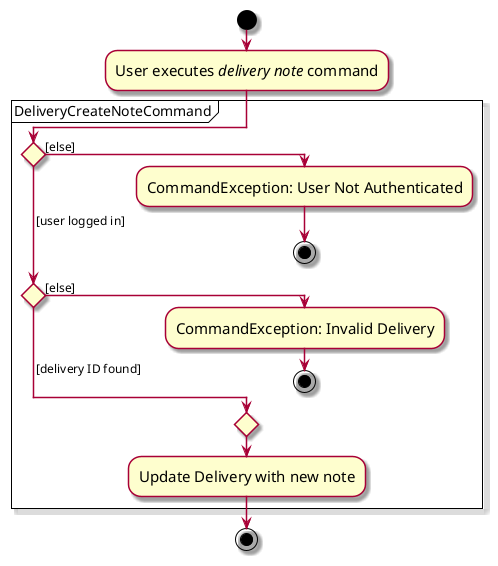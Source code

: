 @startuml
skin rose
skinparam ActivityFontSize 15
skinparam ArrowFontSize 12

!pragma useVerticalIf on
start
:User executes <i>delivery note</i> command;

partition DeliveryCreateNoteCommand {
    if () then ([else])
        :CommandException: User Not Authenticated;
        stop
    ( [user logged in]) elseif () then ([else])
        :CommandException: Invalid Delivery;
        stop
    else ( [delivery ID found])
    endif
    :Update Delivery with new note;
}

stop

@enduml
